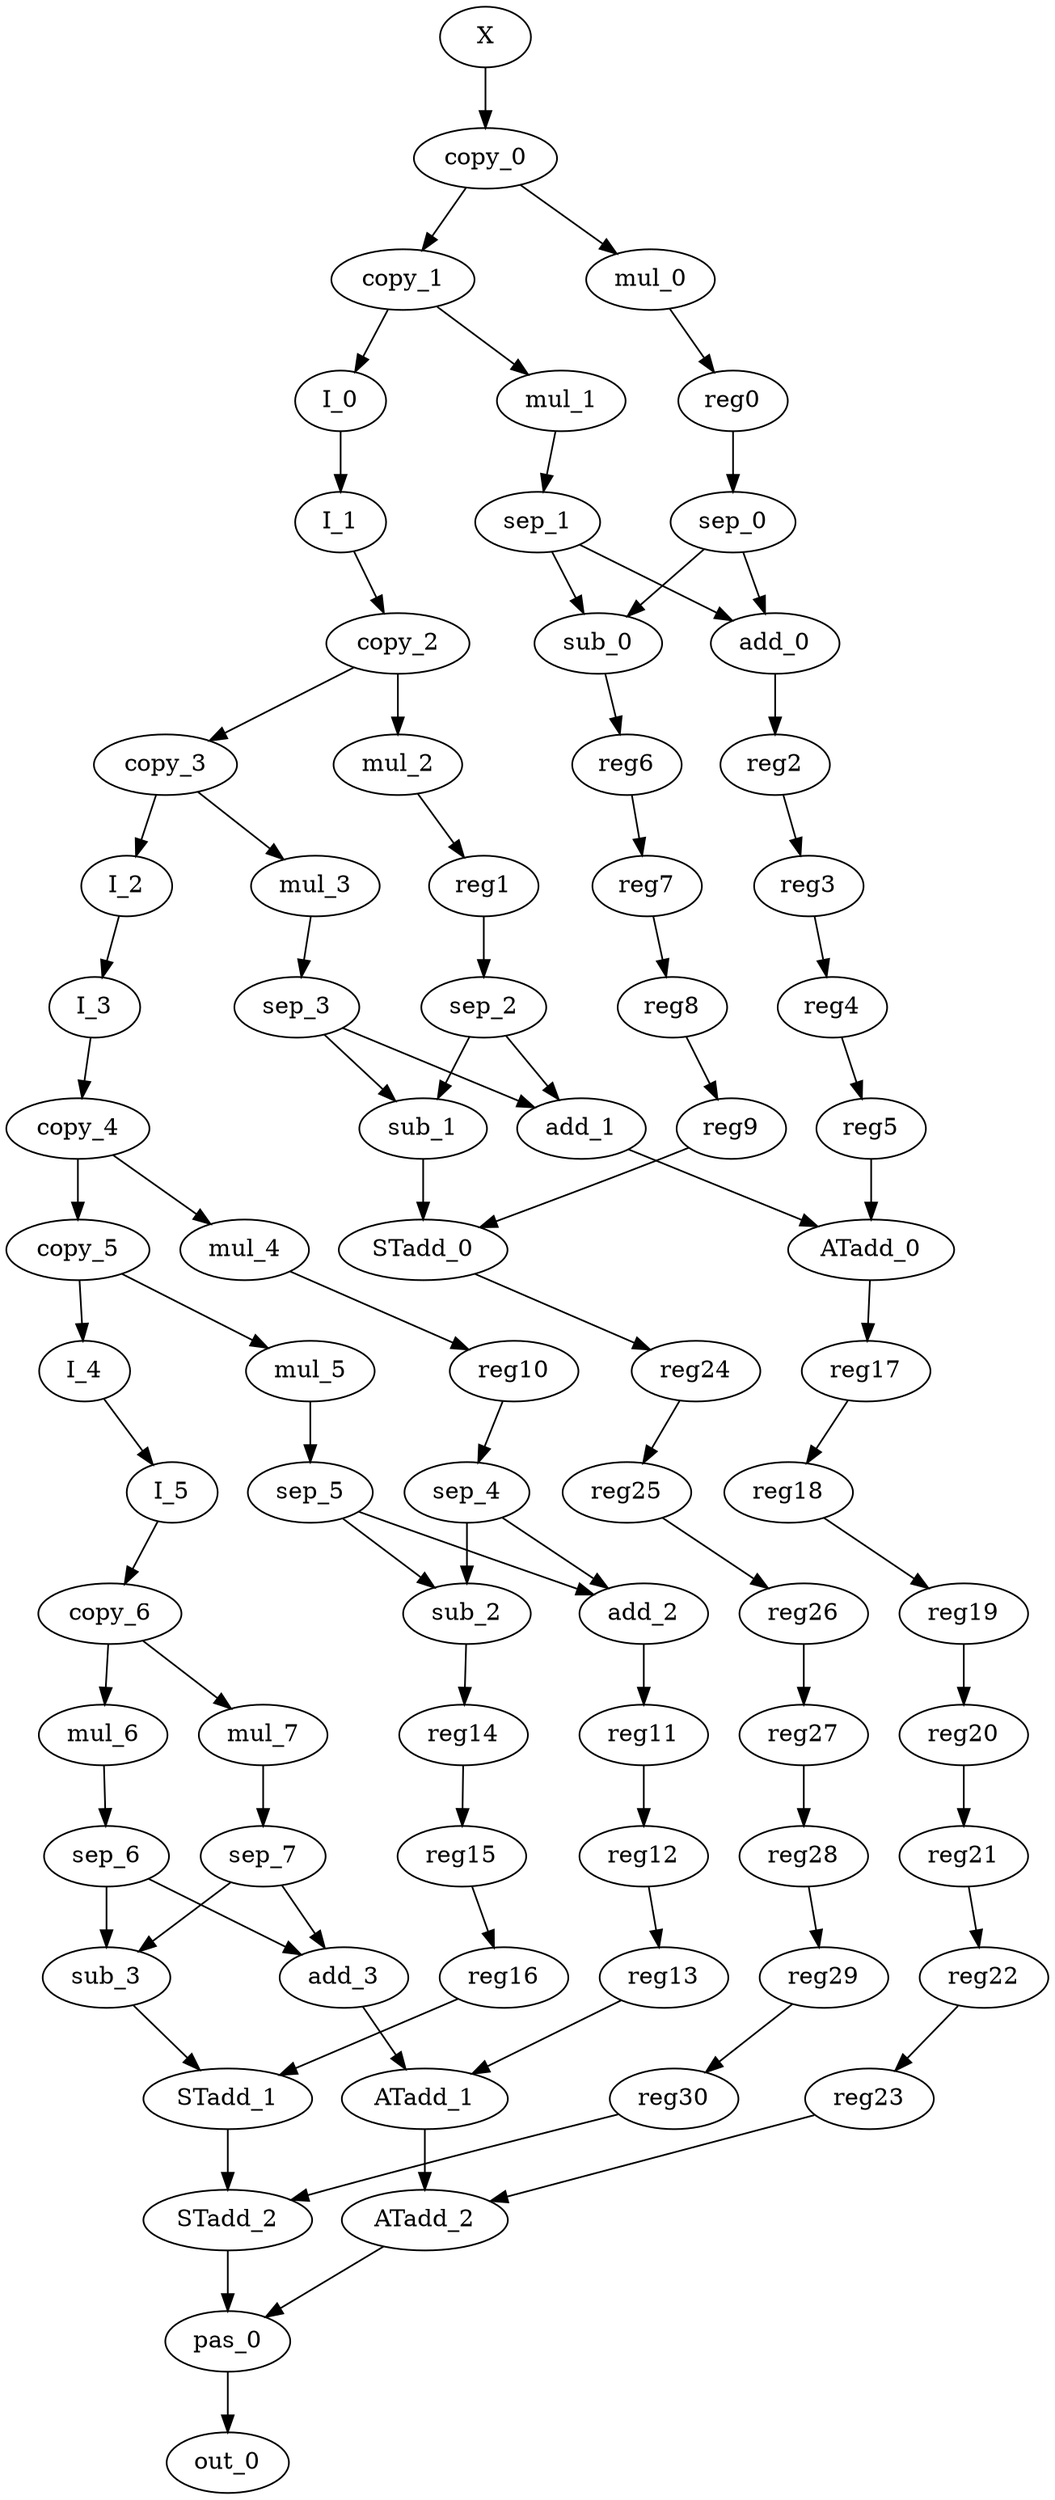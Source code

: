 digraph G {
    sub_1;
    STadd_0;
    ATadd_2;
    pas_0;
    copy_2;
    copy_3;
    mul_2;
    mul_1;
    sep_1;
    sub_3;
    STadd_1;
    copy_6;
    mul_6;
    mul_7;
    add_1;
    ATadd_0;
    add_2;
    reg11;
    STadd_2;
    sep_6;
    add_3;
    ATadd_1;
    sep_3;
    sep_4;
    sub_2;
    sep_2;
    copy_5;
    mul_5;
    I_4;
    sep_0;
    add_0;
    sub_0;
    I_3;
    copy_4;
    sep_5;
    sep_7;
    reg24;
    I_0;
    I_1;
    copy_1;
    mul_0;
    reg0;
    I_2;
    reg17;
    reg2;
    I_5;
    out_0;
    copy_0;
    mul_3;
    mul_4;
    reg10;
    reg6;
    reg14;
    reg1;
    X;
    reg25;
    reg26;
    reg27;
    reg28;
    reg29;
    reg30;
    reg12;
    reg13;
    reg7;
    reg8;
    reg9;
    reg18;
    reg19;
    reg20;
    reg21;
    reg22;
    reg23;
    reg3;
    reg4;
    reg5;
    reg15;
    reg16;
    sub_1 -> STadd_0 [weight=2];
    STadd_0 -> reg24 [weight=0];
    ATadd_2 -> pas_0 [weight=0];
    pas_0 -> out_0 [weight=0];
    copy_2 -> copy_3 [weight=0];
    copy_2 -> mul_2 [weight=1];
    copy_3 -> mul_3 [weight=0];
    copy_3 -> I_2 [weight=0];
    mul_2 -> reg1 [weight=0];
    mul_1 -> sep_1 [weight=0];
    sep_1 -> add_0 [weight=0];
    sep_1 -> sub_0 [weight=0];
    sub_3 -> STadd_1 [weight=0];
    STadd_1 -> STadd_2 [weight=0];
    copy_6 -> mul_6 [weight=0];
    copy_6 -> mul_7 [weight=0];
    mul_6 -> sep_6 [weight=0];
    mul_7 -> sep_7 [weight=2];
    add_1 -> ATadd_0 [weight=0];
    ATadd_0 -> reg17 [weight=0];
    add_2 -> reg11 [weight=1];
    reg11 -> reg12 [weight=1];
    STadd_2 -> pas_0 [weight=1];
    sep_6 -> sub_3 [weight=2];
    sep_6 -> add_3 [weight=0];
    add_3 -> ATadd_1 [weight=0];
    ATadd_1 -> ATadd_2 [weight=1];
    sep_3 -> sub_1 [weight=0];
    sep_3 -> add_1 [weight=0];
    sep_4 -> add_2 [weight=0];
    sep_4 -> sub_2 [weight=1];
    sub_2 -> reg14 [weight=0];
    sep_2 -> add_1 [weight=0];
    sep_2 -> sub_1 [weight=0];
    copy_5 -> mul_5 [weight=0];
    copy_5 -> I_4 [weight=0];
    mul_5 -> sep_5 [weight=2];
    I_4 -> I_5 [weight=0];
    sep_0 -> add_0 [weight=0];
    sep_0 -> sub_0 [weight=0];
    add_0 -> reg2 [weight=1];
    sub_0 -> reg6 [weight=0];
    I_3 -> copy_4 [weight=0];
    copy_4 -> copy_5 [weight=1];
    copy_4 -> mul_4 [weight=0];
    sep_5 -> sub_2 [weight=0];
    sep_5 -> add_2 [weight=0];
    sep_7 -> sub_3 [weight=0];
    sep_7 -> add_3 [weight=0];
    reg24 -> reg25 [weight=0];
    I_0 -> I_1 [weight=1];
    I_1 -> copy_2 [weight=0];
    copy_1 -> mul_1 [weight=0];
    copy_1 -> I_0 [weight=0];
    mul_0 -> reg0 [weight=0];
    reg0 -> sep_0 [weight=1];
    I_2 -> I_3 [weight=0];
    reg17 -> reg18 [weight=0];
    reg2 -> reg3 [weight=0];
    I_5 -> copy_6 [weight=0];
    copy_0 -> copy_1 [weight=0];
    copy_0 -> mul_0 [weight=0];
    mul_3 -> sep_3 [weight=0];
    mul_4 -> reg10 [weight=0];
    reg10 -> sep_4 [weight=0];
    reg6 -> reg7 [weight=0];
    reg14 -> reg15 [weight=0];
    reg1 -> sep_2 [weight=3];
    X -> copy_0 [weight=0];
    reg25 -> reg26 [weight=0];
    reg26 -> reg27 [weight=0];
    reg27 -> reg28 [weight=0];
    reg28 -> reg29 [weight=0];
    reg29 -> reg30 [weight=0];
    reg30 -> STadd_2 [weight=0];
    reg12 -> reg13 [weight=0];
    reg13 -> ATadd_1 [weight=0];
    reg7 -> reg8 [weight=0];
    reg8 -> reg9 [weight=0];
    reg9 -> STadd_0 [weight=0];
    reg18 -> reg19 [weight=0];
    reg19 -> reg20 [weight=0];
    reg20 -> reg21 [weight=0];
    reg21 -> reg22 [weight=0];
    reg22 -> reg23 [weight=0];
    reg23 -> ATadd_2 [weight=0];
    reg3 -> reg4 [weight=0];
    reg4 -> reg5 [weight=0];
    reg5 -> ATadd_0 [weight=5];
    reg15 -> reg16 [weight=0];
    reg16 -> STadd_1 [weight=0];
}
